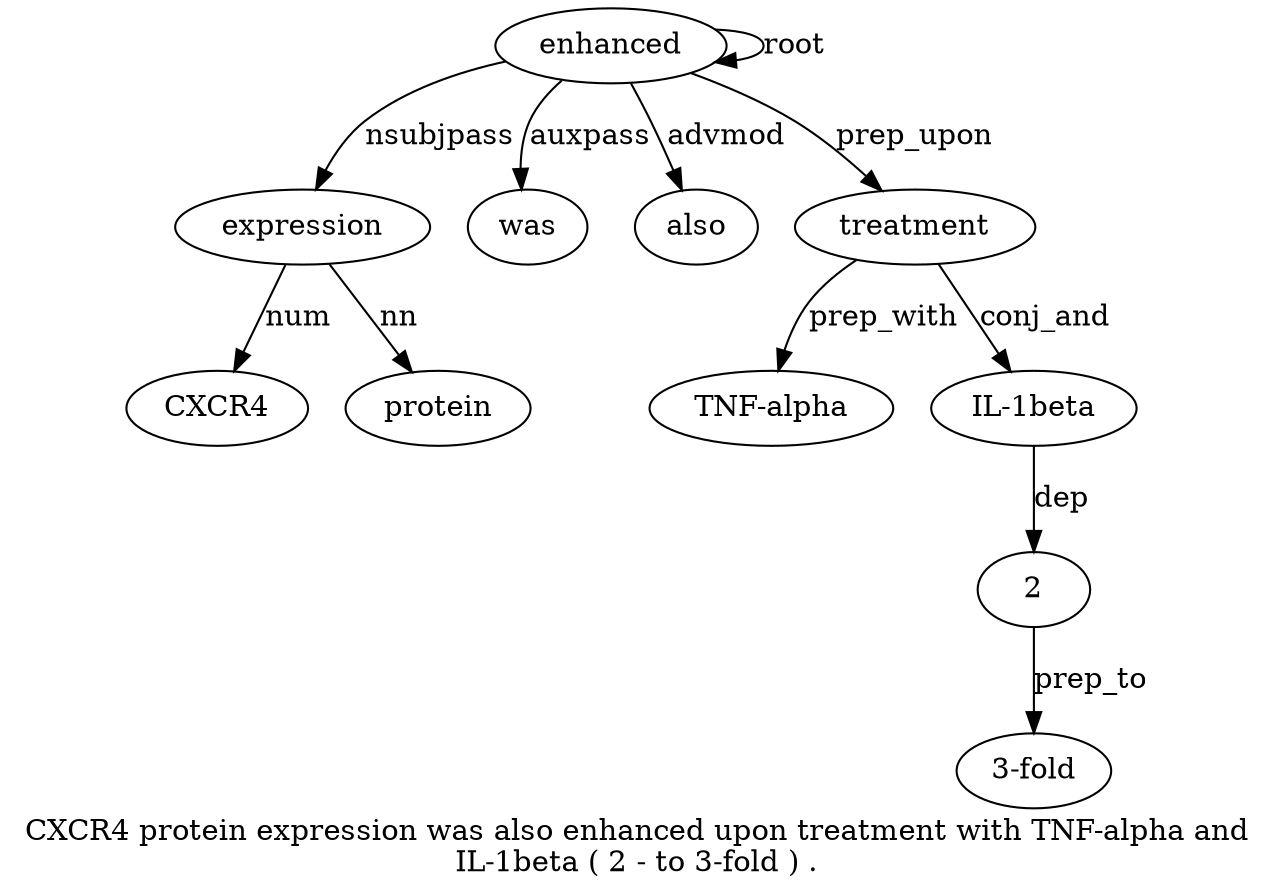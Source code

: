 digraph "CXCR4 protein expression was also enhanced upon treatment with TNF-alpha and IL-1beta ( 2 - to 3-fold ) ." {
label="CXCR4 protein expression was also enhanced upon treatment with TNF-alpha and
IL-1beta ( 2 - to 3-fold ) .";
expression3 [style=filled, fillcolor=white, label=expression];
CXCR41 [style=filled, fillcolor=white, label=CXCR4];
expression3 -> CXCR41  [label=num];
protein2 [style=filled, fillcolor=white, label=protein];
expression3 -> protein2  [label=nn];
enhanced6 [style=filled, fillcolor=white, label=enhanced];
enhanced6 -> expression3  [label=nsubjpass];
was4 [style=filled, fillcolor=white, label=was];
enhanced6 -> was4  [label=auxpass];
also5 [style=filled, fillcolor=white, label=also];
enhanced6 -> also5  [label=advmod];
enhanced6 -> enhanced6  [label=root];
treatment8 [style=filled, fillcolor=white, label=treatment];
enhanced6 -> treatment8  [label=prep_upon];
"TNF-alpha10" [style=filled, fillcolor=white, label="TNF-alpha"];
treatment8 -> "TNF-alpha10"  [label=prep_with];
"IL-1beta2" [style=filled, fillcolor=white, label="IL-1beta"];
treatment8 -> "IL-1beta2"  [label=conj_and];
214 [style=filled, fillcolor=white, label=2];
"IL-1beta2" -> 214  [label=dep];
"3-fold17" [style=filled, fillcolor=white, label="3-fold"];
214 -> "3-fold17"  [label=prep_to];
}
